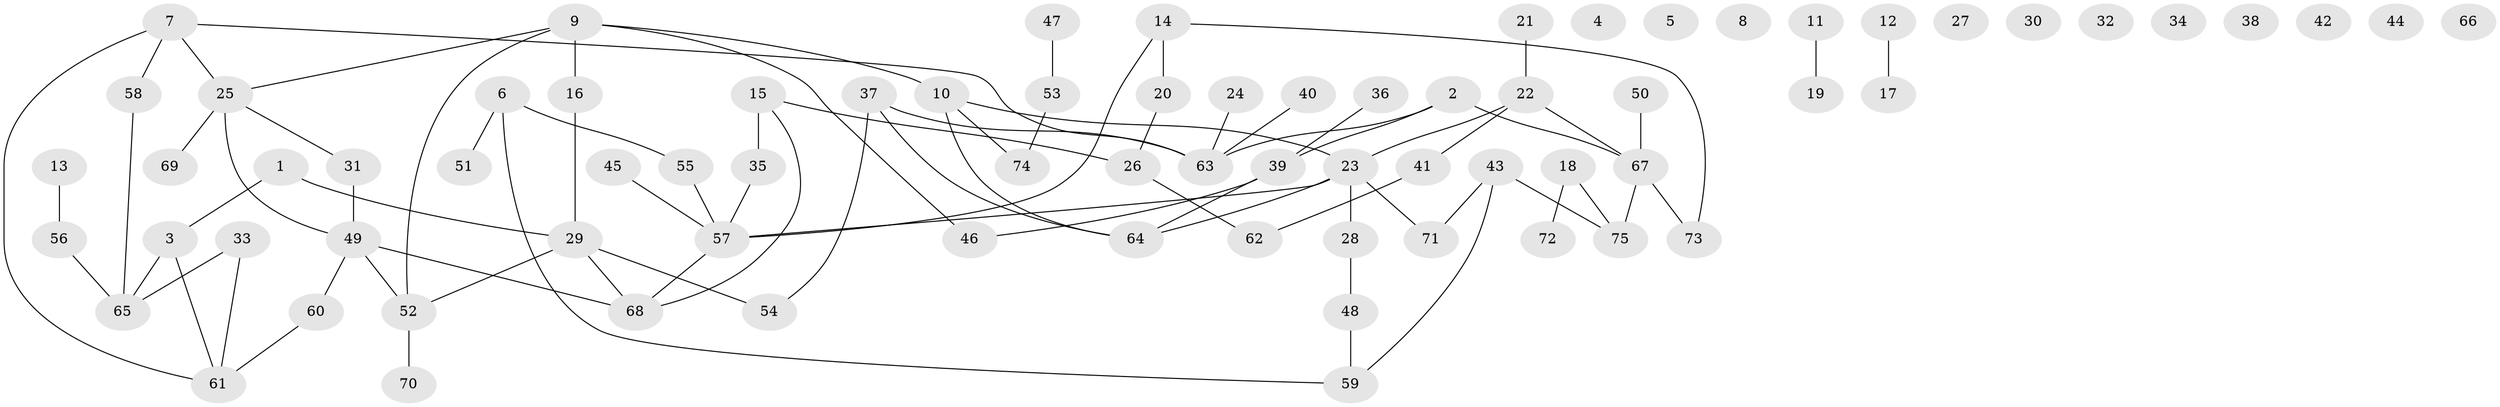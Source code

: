 // Generated by graph-tools (version 1.1) at 2025/33/03/09/25 02:33:41]
// undirected, 75 vertices, 83 edges
graph export_dot {
graph [start="1"]
  node [color=gray90,style=filled];
  1;
  2;
  3;
  4;
  5;
  6;
  7;
  8;
  9;
  10;
  11;
  12;
  13;
  14;
  15;
  16;
  17;
  18;
  19;
  20;
  21;
  22;
  23;
  24;
  25;
  26;
  27;
  28;
  29;
  30;
  31;
  32;
  33;
  34;
  35;
  36;
  37;
  38;
  39;
  40;
  41;
  42;
  43;
  44;
  45;
  46;
  47;
  48;
  49;
  50;
  51;
  52;
  53;
  54;
  55;
  56;
  57;
  58;
  59;
  60;
  61;
  62;
  63;
  64;
  65;
  66;
  67;
  68;
  69;
  70;
  71;
  72;
  73;
  74;
  75;
  1 -- 3;
  1 -- 29;
  2 -- 39;
  2 -- 63;
  2 -- 67;
  3 -- 61;
  3 -- 65;
  6 -- 51;
  6 -- 55;
  6 -- 59;
  7 -- 25;
  7 -- 58;
  7 -- 61;
  7 -- 63;
  9 -- 10;
  9 -- 16;
  9 -- 25;
  9 -- 46;
  9 -- 52;
  10 -- 23;
  10 -- 64;
  10 -- 74;
  11 -- 19;
  12 -- 17;
  13 -- 56;
  14 -- 20;
  14 -- 57;
  14 -- 73;
  15 -- 26;
  15 -- 35;
  15 -- 68;
  16 -- 29;
  18 -- 72;
  18 -- 75;
  20 -- 26;
  21 -- 22;
  22 -- 23;
  22 -- 41;
  22 -- 67;
  23 -- 28;
  23 -- 57;
  23 -- 64;
  23 -- 71;
  24 -- 63;
  25 -- 31;
  25 -- 49;
  25 -- 69;
  26 -- 62;
  28 -- 48;
  29 -- 52;
  29 -- 54;
  29 -- 68;
  31 -- 49;
  33 -- 61;
  33 -- 65;
  35 -- 57;
  36 -- 39;
  37 -- 54;
  37 -- 63;
  37 -- 64;
  39 -- 46;
  39 -- 64;
  40 -- 63;
  41 -- 62;
  43 -- 59;
  43 -- 71;
  43 -- 75;
  45 -- 57;
  47 -- 53;
  48 -- 59;
  49 -- 52;
  49 -- 60;
  49 -- 68;
  50 -- 67;
  52 -- 70;
  53 -- 74;
  55 -- 57;
  56 -- 65;
  57 -- 68;
  58 -- 65;
  60 -- 61;
  67 -- 73;
  67 -- 75;
}
